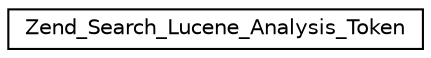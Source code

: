 digraph G
{
  edge [fontname="Helvetica",fontsize="10",labelfontname="Helvetica",labelfontsize="10"];
  node [fontname="Helvetica",fontsize="10",shape=record];
  rankdir="LR";
  Node1 [label="Zend_Search_Lucene_Analysis_Token",height=0.2,width=0.4,color="black", fillcolor="white", style="filled",URL="$class_zend___search___lucene___analysis___token.html"];
}
